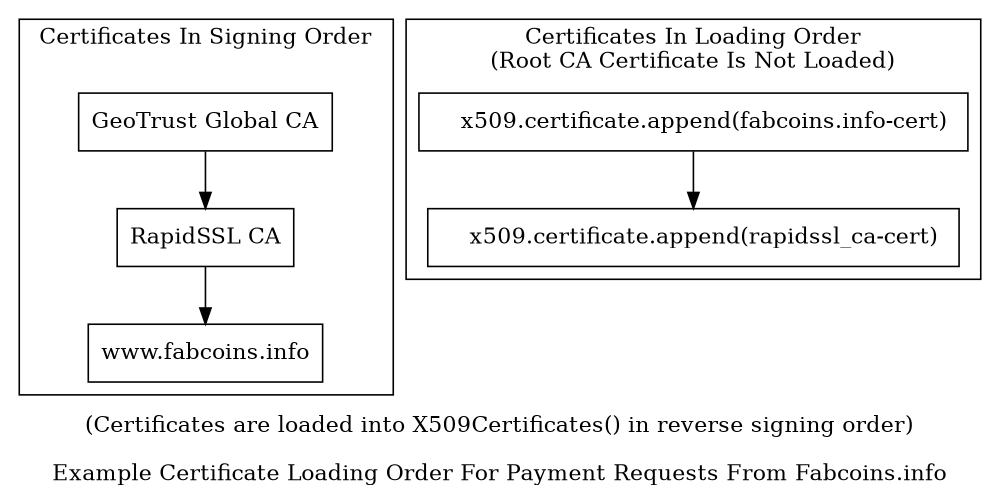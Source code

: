 digraph paymentchannel {
size=6.66;
//rankdir=LR;
//splines = true;
//nodesep = 0.4;

//edge [ minlen = 2 ];
node [ shape = box ];


subgraph cluster_signing {
    faborg [ label = "www.fabcoins.info" ]
    rapidssl [ label = "RapidSSL CA" ]
    geotrust [ label = "GeoTrust Global CA" ]

    geotrust -> rapidssl -> faborg
    label = " Certificates In Signing Order \n "
}

subgraph cluster_loading {
    one [ label = "    x509.certificate.append(fabcoins.info-cert) " ] 
    two [ label = "    x509.certificate.append(rapidssl_ca-cert) " ] 
    one -> two
    label = "Certificates In Loading Order\n(Root CA Certificate Is Not Loaded)"
}

label = "(Certificates are loaded into X509Certificates() in reverse signing order)\n \nExample Certificate Loading Order For Payment Requests From Fabcoins.info"

}
